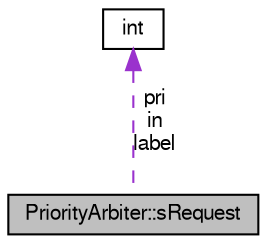 digraph G
{
  bgcolor="transparent";
  edge [fontname="FreeSans",fontsize="10",labelfontname="FreeSans",labelfontsize="10"];
  node [fontname="FreeSans",fontsize="10",shape=record];
  Node1 [label="PriorityArbiter::sRequest",height=0.2,width=0.4,color="black", fillcolor="grey75", style="filled" fontcolor="black"];
  Node2 -> Node1 [dir=back,color="darkorchid3",fontsize="10",style="dashed",label="pri\nin\nlabel",fontname="FreeSans"];
  Node2 [label="int",height=0.2,width=0.4,color="black",URL="$classint.html"];
}

